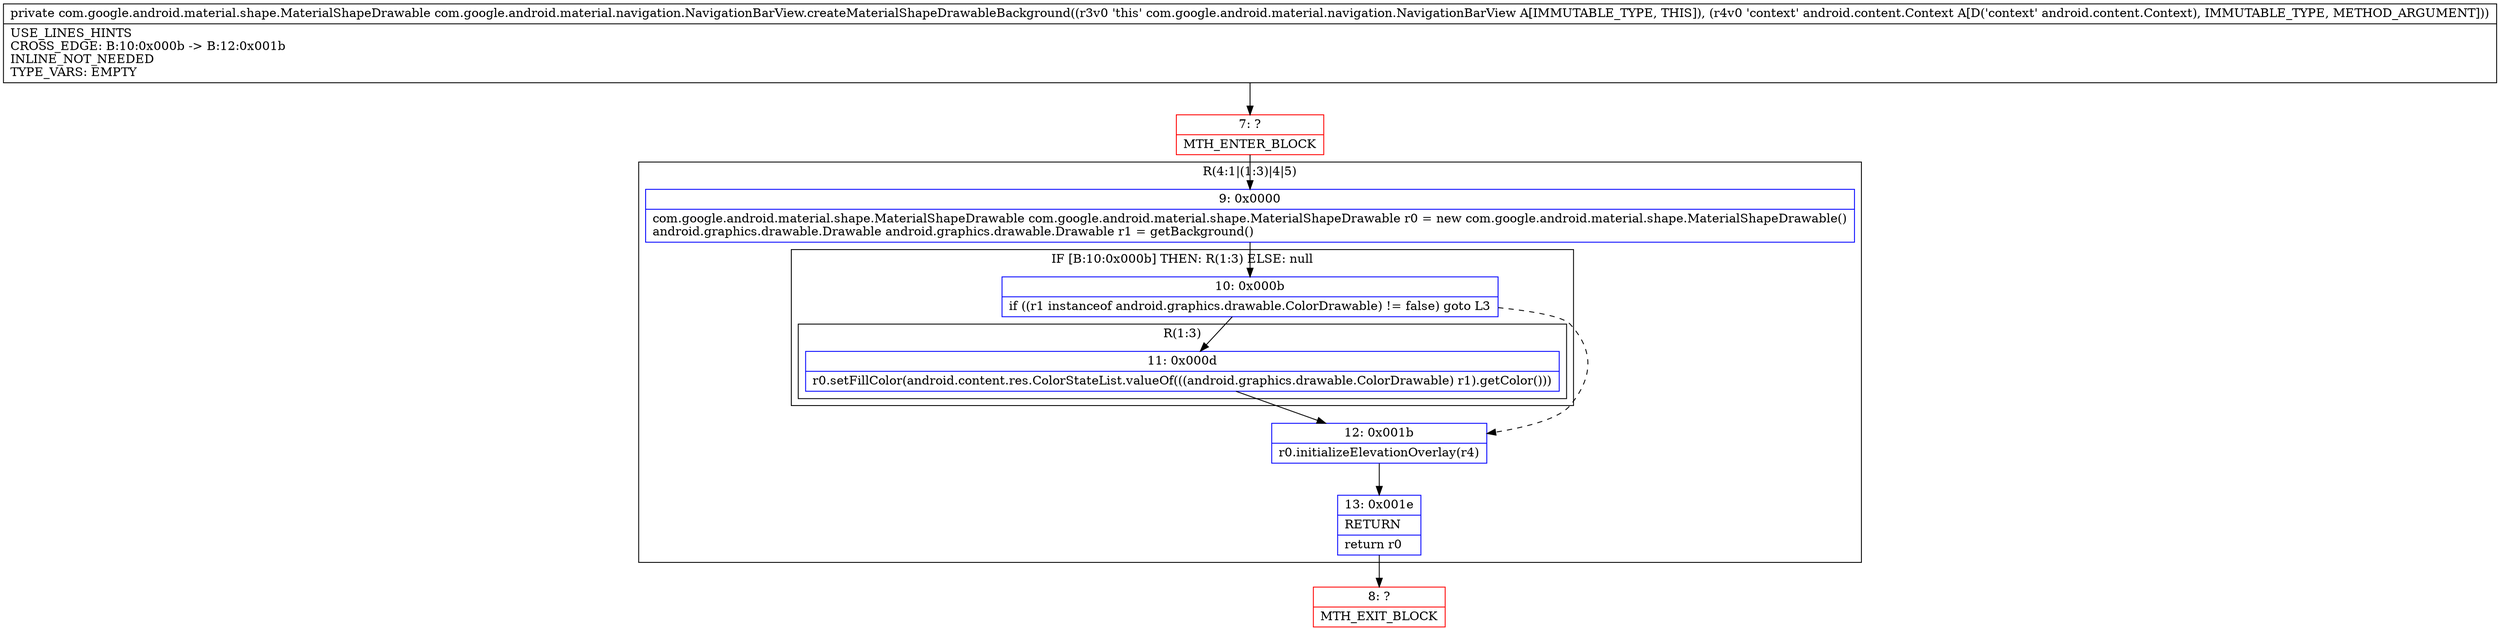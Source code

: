 digraph "CFG forcom.google.android.material.navigation.NavigationBarView.createMaterialShapeDrawableBackground(Landroid\/content\/Context;)Lcom\/google\/android\/material\/shape\/MaterialShapeDrawable;" {
subgraph cluster_Region_376120848 {
label = "R(4:1|(1:3)|4|5)";
node [shape=record,color=blue];
Node_9 [shape=record,label="{9\:\ 0x0000|com.google.android.material.shape.MaterialShapeDrawable com.google.android.material.shape.MaterialShapeDrawable r0 = new com.google.android.material.shape.MaterialShapeDrawable()\landroid.graphics.drawable.Drawable android.graphics.drawable.Drawable r1 = getBackground()\l}"];
subgraph cluster_IfRegion_350076606 {
label = "IF [B:10:0x000b] THEN: R(1:3) ELSE: null";
node [shape=record,color=blue];
Node_10 [shape=record,label="{10\:\ 0x000b|if ((r1 instanceof android.graphics.drawable.ColorDrawable) != false) goto L3\l}"];
subgraph cluster_Region_790127484 {
label = "R(1:3)";
node [shape=record,color=blue];
Node_11 [shape=record,label="{11\:\ 0x000d|r0.setFillColor(android.content.res.ColorStateList.valueOf(((android.graphics.drawable.ColorDrawable) r1).getColor()))\l}"];
}
}
Node_12 [shape=record,label="{12\:\ 0x001b|r0.initializeElevationOverlay(r4)\l}"];
Node_13 [shape=record,label="{13\:\ 0x001e|RETURN\l|return r0\l}"];
}
Node_7 [shape=record,color=red,label="{7\:\ ?|MTH_ENTER_BLOCK\l}"];
Node_8 [shape=record,color=red,label="{8\:\ ?|MTH_EXIT_BLOCK\l}"];
MethodNode[shape=record,label="{private com.google.android.material.shape.MaterialShapeDrawable com.google.android.material.navigation.NavigationBarView.createMaterialShapeDrawableBackground((r3v0 'this' com.google.android.material.navigation.NavigationBarView A[IMMUTABLE_TYPE, THIS]), (r4v0 'context' android.content.Context A[D('context' android.content.Context), IMMUTABLE_TYPE, METHOD_ARGUMENT]))  | USE_LINES_HINTS\lCROSS_EDGE: B:10:0x000b \-\> B:12:0x001b\lINLINE_NOT_NEEDED\lTYPE_VARS: EMPTY\l}"];
MethodNode -> Node_7;Node_9 -> Node_10;
Node_10 -> Node_11;
Node_10 -> Node_12[style=dashed];
Node_11 -> Node_12;
Node_12 -> Node_13;
Node_13 -> Node_8;
Node_7 -> Node_9;
}

